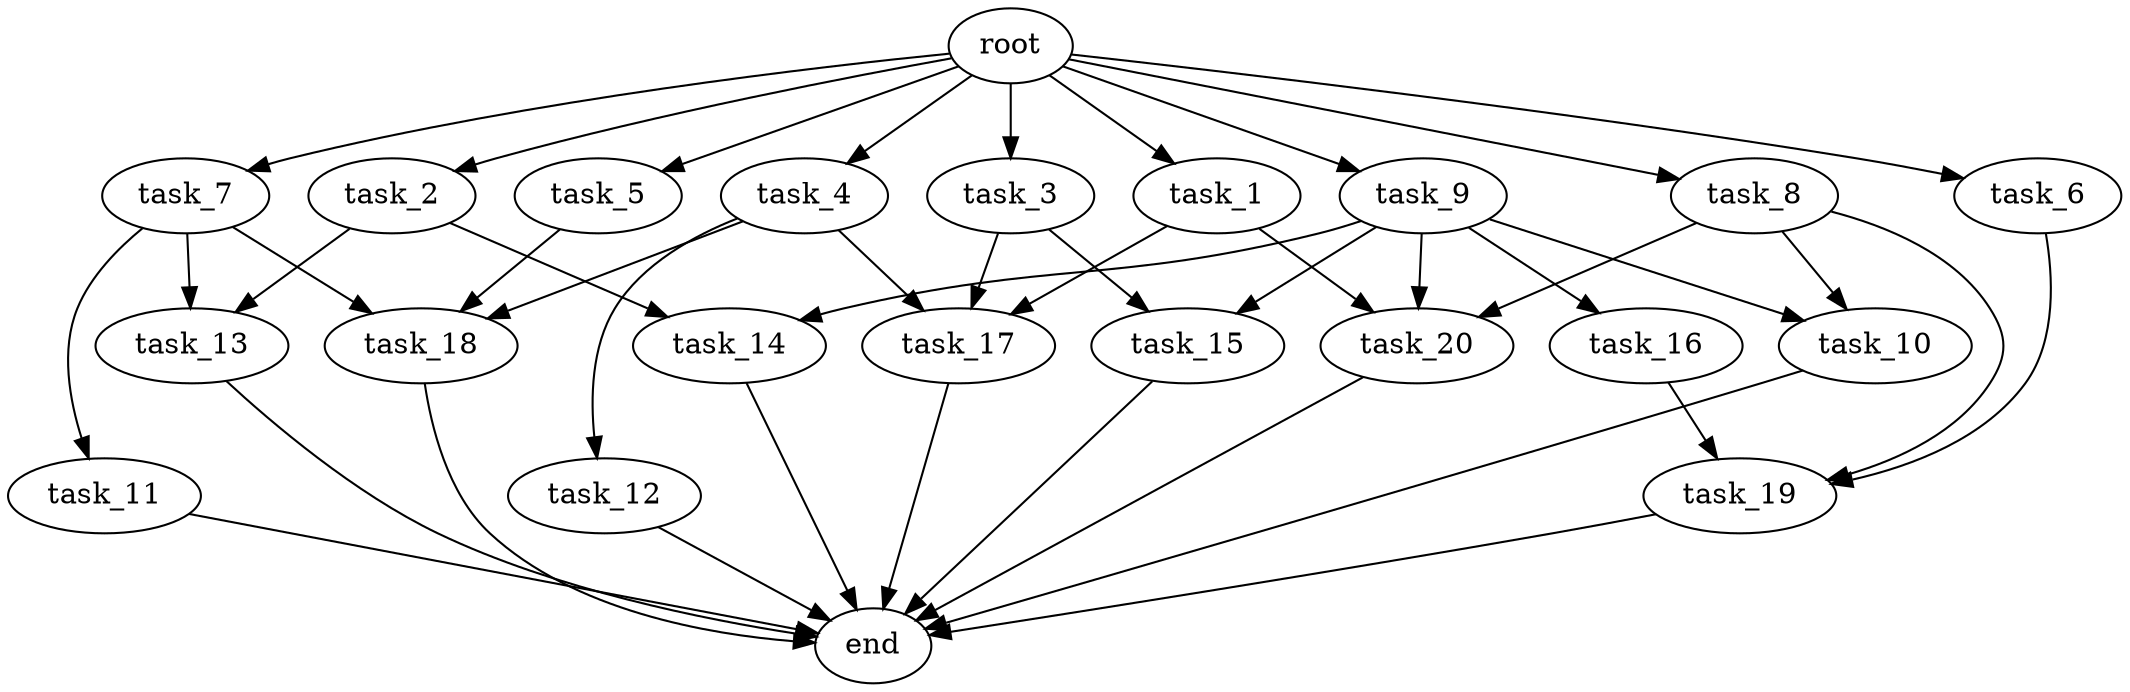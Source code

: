 digraph G {
  root [size="0.000000e+00"];
  task_1 [size="4.054761e+09"];
  task_2 [size="5.025702e+09"];
  task_3 [size="8.951289e+09"];
  task_4 [size="7.035867e+09"];
  task_5 [size="3.110469e+09"];
  task_6 [size="1.175040e+09"];
  task_7 [size="9.161388e+09"];
  task_8 [size="2.951081e+09"];
  task_9 [size="6.146640e+09"];
  task_10 [size="2.192067e+09"];
  task_11 [size="1.336554e+09"];
  task_12 [size="1.532702e+09"];
  task_13 [size="7.477601e+09"];
  task_14 [size="6.057784e+09"];
  task_15 [size="4.159040e+09"];
  task_16 [size="5.492796e+09"];
  task_17 [size="4.708810e+09"];
  task_18 [size="5.375639e+09"];
  task_19 [size="6.641280e+09"];
  task_20 [size="2.184898e+09"];
  end [size="0.000000e+00"];

  root -> task_1 [size="1.000000e-12"];
  root -> task_2 [size="1.000000e-12"];
  root -> task_3 [size="1.000000e-12"];
  root -> task_4 [size="1.000000e-12"];
  root -> task_5 [size="1.000000e-12"];
  root -> task_6 [size="1.000000e-12"];
  root -> task_7 [size="1.000000e-12"];
  root -> task_8 [size="1.000000e-12"];
  root -> task_9 [size="1.000000e-12"];
  task_1 -> task_17 [size="1.569603e+08"];
  task_1 -> task_20 [size="7.282993e+07"];
  task_2 -> task_13 [size="3.738800e+08"];
  task_2 -> task_14 [size="3.028892e+08"];
  task_3 -> task_15 [size="2.079520e+08"];
  task_3 -> task_17 [size="1.569603e+08"];
  task_4 -> task_12 [size="1.532702e+08"];
  task_4 -> task_17 [size="1.569603e+08"];
  task_4 -> task_18 [size="1.791880e+08"];
  task_5 -> task_18 [size="1.791880e+08"];
  task_6 -> task_19 [size="2.213760e+08"];
  task_7 -> task_11 [size="1.336554e+08"];
  task_7 -> task_13 [size="3.738800e+08"];
  task_7 -> task_18 [size="1.791880e+08"];
  task_8 -> task_10 [size="1.096033e+08"];
  task_8 -> task_19 [size="2.213760e+08"];
  task_8 -> task_20 [size="7.282993e+07"];
  task_9 -> task_10 [size="1.096033e+08"];
  task_9 -> task_14 [size="3.028892e+08"];
  task_9 -> task_15 [size="2.079520e+08"];
  task_9 -> task_16 [size="5.492796e+08"];
  task_9 -> task_20 [size="7.282993e+07"];
  task_10 -> end [size="1.000000e-12"];
  task_11 -> end [size="1.000000e-12"];
  task_12 -> end [size="1.000000e-12"];
  task_13 -> end [size="1.000000e-12"];
  task_14 -> end [size="1.000000e-12"];
  task_15 -> end [size="1.000000e-12"];
  task_16 -> task_19 [size="2.213760e+08"];
  task_17 -> end [size="1.000000e-12"];
  task_18 -> end [size="1.000000e-12"];
  task_19 -> end [size="1.000000e-12"];
  task_20 -> end [size="1.000000e-12"];
}
